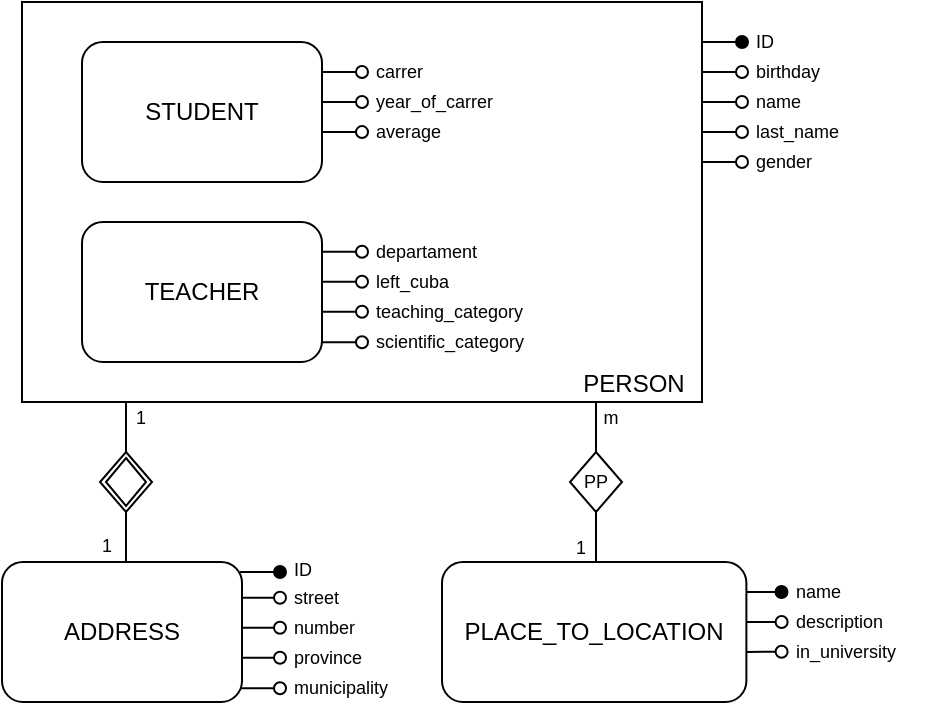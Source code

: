 <mxfile version="15.8.7" type="device" pages="3"><diagram id="uFXQQzfU8AIH6Ycmhag1" name="DER"><mxGraphModel dx="611" dy="637" grid="0" gridSize="1" guides="1" tooltips="1" connect="1" arrows="1" fold="1" page="1" pageScale="1" pageWidth="850" pageHeight="1100" math="0" shadow="0"><root><mxCell id="0"/><mxCell id="1" parent="0"/><mxCell id="n5v5q2490240LerTY95R-4" value="PERSON&amp;nbsp;&amp;nbsp;" style="rounded=0;whiteSpace=wrap;html=1;verticalAlign=bottom;align=right;" parent="1" vertex="1"><mxGeometry x="260" y="120" width="340" height="200" as="geometry"/></mxCell><mxCell id="n5v5q2490240LerTY95R-32" value="" style="group;" parent="1" vertex="1" connectable="0"><mxGeometry x="290" y="230" width="205" height="70" as="geometry"/></mxCell><mxCell id="n5v5q2490240LerTY95R-17" value="" style="group;" parent="n5v5q2490240LerTY95R-32" vertex="1" connectable="0"><mxGeometry width="140" height="70" as="geometry"/></mxCell><mxCell id="n5v5q2490240LerTY95R-3" value="TEACHER" style="rounded=1;whiteSpace=wrap;html=1;verticalAlign=middle;align=center;" parent="n5v5q2490240LerTY95R-17" vertex="1"><mxGeometry width="120" height="70" as="geometry"/></mxCell><mxCell id="n5v5q2490240LerTY95R-10" style="edgeStyle=orthogonalEdgeStyle;rounded=0;orthogonalLoop=1;jettySize=auto;html=1;exitX=1;exitY=0.25;exitDx=0;exitDy=0;endArrow=oval;endFill=0;" parent="n5v5q2490240LerTY95R-17" edge="1"><mxGeometry relative="1" as="geometry"><mxPoint x="140" y="14.891" as="targetPoint"/><mxPoint x="120" y="14.91" as="sourcePoint"/><Array as="points"><mxPoint x="120" y="15"/><mxPoint x="120" y="15"/></Array></mxGeometry></mxCell><mxCell id="n5v5q2490240LerTY95R-11" style="edgeStyle=orthogonalEdgeStyle;rounded=0;orthogonalLoop=1;jettySize=auto;html=1;exitX=1;exitY=0.5;exitDx=0;exitDy=0;endArrow=oval;endFill=0;" parent="n5v5q2490240LerTY95R-17" edge="1"><mxGeometry relative="1" as="geometry"><mxPoint x="140" y="29.842" as="targetPoint"/><mxPoint x="120" y="29.91" as="sourcePoint"/></mxGeometry></mxCell><mxCell id="n5v5q2490240LerTY95R-12" style="edgeStyle=orthogonalEdgeStyle;rounded=0;orthogonalLoop=1;jettySize=auto;html=1;exitX=1;exitY=0.75;exitDx=0;exitDy=0;endArrow=oval;endFill=0;" parent="n5v5q2490240LerTY95R-17" edge="1"><mxGeometry relative="1" as="geometry"><mxPoint x="140" y="44.988" as="targetPoint"/><mxPoint x="120" y="44.91" as="sourcePoint"/></mxGeometry></mxCell><mxCell id="n5v5q2490240LerTY95R-13" style="edgeStyle=orthogonalEdgeStyle;rounded=0;orthogonalLoop=1;jettySize=auto;html=1;exitX=1;exitY=0.5;exitDx=0;exitDy=0;endArrow=oval;endFill=0;" parent="n5v5q2490240LerTY95R-17" edge="1"><mxGeometry relative="1" as="geometry"><mxPoint x="140" y="60.002" as="targetPoint"/><mxPoint x="120" y="60.07" as="sourcePoint"/></mxGeometry></mxCell><mxCell id="n5v5q2490240LerTY95R-31" value="" style="group;" parent="n5v5q2490240LerTY95R-32" vertex="1" connectable="0"><mxGeometry x="145" y="10" width="60" height="60" as="geometry"/></mxCell><mxCell id="n5v5q2490240LerTY95R-23" value="departament" style="text;html=1;align=left;verticalAlign=middle;whiteSpace=wrap;rounded=0;fontSize=9;" parent="n5v5q2490240LerTY95R-31" vertex="1"><mxGeometry width="60" height="10" as="geometry"/></mxCell><mxCell id="n5v5q2490240LerTY95R-24" value="teaching_category" style="text;html=1;align=left;verticalAlign=middle;whiteSpace=wrap;rounded=0;fontSize=9;" parent="n5v5q2490240LerTY95R-31" vertex="1"><mxGeometry y="30" width="60" height="10" as="geometry"/></mxCell><mxCell id="n5v5q2490240LerTY95R-25" value="left_cuba" style="text;html=1;align=left;verticalAlign=middle;whiteSpace=wrap;rounded=0;fontSize=9;" parent="n5v5q2490240LerTY95R-31" vertex="1"><mxGeometry y="10" width="60" height="20" as="geometry"/></mxCell><mxCell id="n5v5q2490240LerTY95R-26" value="scientific_category" style="text;html=1;align=left;verticalAlign=middle;whiteSpace=wrap;rounded=0;fontSize=9;" parent="n5v5q2490240LerTY95R-31" vertex="1"><mxGeometry y="40" width="60" height="20" as="geometry"/></mxCell><mxCell id="n5v5q2490240LerTY95R-34" value="" style="group;" parent="1" vertex="1" connectable="0"><mxGeometry x="290" y="140" width="205" height="70" as="geometry"/></mxCell><mxCell id="n5v5q2490240LerTY95R-18" value="" style="group;" parent="n5v5q2490240LerTY95R-34" vertex="1" connectable="0"><mxGeometry width="140" height="70" as="geometry"/></mxCell><mxCell id="n5v5q2490240LerTY95R-2" value="STUDENT" style="rounded=1;whiteSpace=wrap;html=1;align=center;verticalAlign=middle;" parent="n5v5q2490240LerTY95R-18" vertex="1"><mxGeometry width="120" height="70" as="geometry"/></mxCell><mxCell id="n5v5q2490240LerTY95R-14" style="edgeStyle=orthogonalEdgeStyle;rounded=0;orthogonalLoop=1;jettySize=auto;html=1;exitX=1;exitY=0.25;exitDx=0;exitDy=0;endArrow=oval;endFill=0;" parent="n5v5q2490240LerTY95R-18" edge="1"><mxGeometry relative="1" as="geometry"><mxPoint x="140" y="14.941" as="targetPoint"/><mxPoint x="120" y="14.96" as="sourcePoint"/><Array as="points"><mxPoint x="140" y="14.96"/><mxPoint x="140" y="14.96"/></Array></mxGeometry></mxCell><mxCell id="n5v5q2490240LerTY95R-15" style="edgeStyle=orthogonalEdgeStyle;rounded=0;orthogonalLoop=1;jettySize=auto;html=1;exitX=1;exitY=0.5;exitDx=0;exitDy=0;endArrow=oval;endFill=0;" parent="n5v5q2490240LerTY95R-18" edge="1"><mxGeometry relative="1" as="geometry"><mxPoint x="140" y="29.892" as="targetPoint"/><mxPoint x="120" y="29.96" as="sourcePoint"/></mxGeometry></mxCell><mxCell id="n5v5q2490240LerTY95R-16" style="edgeStyle=orthogonalEdgeStyle;rounded=0;orthogonalLoop=1;jettySize=auto;html=1;exitX=1;exitY=0.75;exitDx=0;exitDy=0;endArrow=oval;endFill=0;" parent="n5v5q2490240LerTY95R-18" edge="1"><mxGeometry relative="1" as="geometry"><mxPoint x="140" y="45.038" as="targetPoint"/><mxPoint x="120" y="44.96" as="sourcePoint"/></mxGeometry></mxCell><mxCell id="n5v5q2490240LerTY95R-33" value="" style="group;" parent="n5v5q2490240LerTY95R-34" vertex="1" connectable="0"><mxGeometry x="145" y="10" width="60" height="40" as="geometry"/></mxCell><mxCell id="n5v5q2490240LerTY95R-20" value="carrer" style="text;html=1;align=left;verticalAlign=middle;whiteSpace=wrap;rounded=0;fontSize=9;" parent="n5v5q2490240LerTY95R-33" vertex="1"><mxGeometry width="60" height="10" as="geometry"/></mxCell><mxCell id="n5v5q2490240LerTY95R-27" value="average" style="text;html=1;align=left;verticalAlign=middle;whiteSpace=wrap;rounded=0;fontSize=9;" parent="n5v5q2490240LerTY95R-33" vertex="1"><mxGeometry y="30" width="60" height="10" as="geometry"/></mxCell><mxCell id="n5v5q2490240LerTY95R-28" value="year_of_carrer" style="text;html=1;align=left;verticalAlign=middle;whiteSpace=wrap;rounded=0;fontSize=9;" parent="n5v5q2490240LerTY95R-33" vertex="1"><mxGeometry y="10" width="60" height="20" as="geometry"/></mxCell><mxCell id="n5v5q2490240LerTY95R-53" style="edgeStyle=orthogonalEdgeStyle;rounded=0;orthogonalLoop=1;jettySize=auto;html=1;exitX=1;exitY=0.25;exitDx=0;exitDy=0;fontSize=9;endArrow=oval;endFill=0;" parent="1" edge="1"><mxGeometry relative="1" as="geometry"><mxPoint x="620" y="185" as="targetPoint"/><mxPoint x="600" y="185" as="sourcePoint"/></mxGeometry></mxCell><mxCell id="n5v5q2490240LerTY95R-54" style="edgeStyle=orthogonalEdgeStyle;rounded=0;orthogonalLoop=1;jettySize=auto;html=1;exitX=1;exitY=0.25;exitDx=0;exitDy=0;fontSize=9;endArrow=oval;endFill=0;" parent="1" edge="1"><mxGeometry relative="1" as="geometry"><mxPoint x="620" y="155" as="targetPoint"/><mxPoint x="600" y="155" as="sourcePoint"/></mxGeometry></mxCell><mxCell id="n5v5q2490240LerTY95R-55" style="edgeStyle=orthogonalEdgeStyle;rounded=0;orthogonalLoop=1;jettySize=auto;html=1;exitX=1;exitY=0.25;exitDx=0;exitDy=0;fontSize=9;endArrow=oval;endFill=0;" parent="1" edge="1"><mxGeometry relative="1" as="geometry"><mxPoint x="620" y="200" as="targetPoint"/><mxPoint x="600" y="200" as="sourcePoint"/></mxGeometry></mxCell><mxCell id="n5v5q2490240LerTY95R-56" style="edgeStyle=orthogonalEdgeStyle;rounded=0;orthogonalLoop=1;jettySize=auto;html=1;exitX=1;exitY=0.25;exitDx=0;exitDy=0;fontSize=9;endArrow=oval;endFill=0;" parent="1" edge="1"><mxGeometry relative="1" as="geometry"><mxPoint x="620" y="170" as="targetPoint"/><mxPoint x="600" y="170" as="sourcePoint"/></mxGeometry></mxCell><mxCell id="n5v5q2490240LerTY95R-57" style="edgeStyle=orthogonalEdgeStyle;rounded=0;orthogonalLoop=1;jettySize=auto;html=1;exitX=1;exitY=0.25;exitDx=0;exitDy=0;fontSize=9;endArrow=oval;endFill=1;" parent="1" edge="1"><mxGeometry relative="1" as="geometry"><mxPoint x="620" y="140" as="targetPoint"/><mxPoint x="600" y="140" as="sourcePoint"/></mxGeometry></mxCell><mxCell id="n5v5q2490240LerTY95R-58" value="name" style="text;html=1;align=left;verticalAlign=middle;whiteSpace=wrap;rounded=0;fontSize=9;" parent="1" vertex="1"><mxGeometry x="625" y="160" width="60" height="20" as="geometry"/></mxCell><mxCell id="n5v5q2490240LerTY95R-59" value="gender" style="text;html=1;align=left;verticalAlign=middle;whiteSpace=wrap;rounded=0;fontSize=9;" parent="1" vertex="1"><mxGeometry x="625" y="190" width="60" height="20" as="geometry"/></mxCell><mxCell id="n5v5q2490240LerTY95R-61" value="ID" style="text;html=1;align=left;verticalAlign=middle;whiteSpace=wrap;rounded=0;fontSize=9;" parent="1" vertex="1"><mxGeometry x="625" y="130" width="60" height="20" as="geometry"/></mxCell><mxCell id="n5v5q2490240LerTY95R-62" value="birthday" style="text;html=1;align=left;verticalAlign=middle;whiteSpace=wrap;rounded=0;fontSize=9;" parent="1" vertex="1"><mxGeometry x="625" y="150" width="60" height="10" as="geometry"/></mxCell><mxCell id="n5v5q2490240LerTY95R-63" value="last_name" style="text;html=1;align=left;verticalAlign=middle;whiteSpace=wrap;rounded=0;fontSize=9;" parent="1" vertex="1"><mxGeometry x="625" y="180" width="60" height="10" as="geometry"/></mxCell><mxCell id="n5v5q2490240LerTY95R-89" value="" style="group;" parent="1" vertex="1" connectable="0"><mxGeometry x="470" y="400" width="251.098" height="70" as="geometry"/></mxCell><mxCell id="n5v5q2490240LerTY95R-86" value="" style="group;" parent="n5v5q2490240LerTY95R-89" vertex="1" connectable="0"><mxGeometry x="175" y="10" width="76.098" height="40" as="geometry"/></mxCell><mxCell id="n5v5q2490240LerTY95R-83" value="name" style="text;html=1;align=left;verticalAlign=middle;whiteSpace=wrap;rounded=0;fontSize=9;" parent="n5v5q2490240LerTY95R-86" vertex="1"><mxGeometry width="76.098" height="10" as="geometry"/></mxCell><mxCell id="n5v5q2490240LerTY95R-84" value="in_university" style="text;html=1;align=left;verticalAlign=middle;whiteSpace=wrap;rounded=0;fontSize=9;" parent="n5v5q2490240LerTY95R-86" vertex="1"><mxGeometry y="30" width="76.098" height="10" as="geometry"/></mxCell><mxCell id="n5v5q2490240LerTY95R-85" value="description" style="text;html=1;align=left;verticalAlign=middle;whiteSpace=wrap;rounded=0;fontSize=9;" parent="n5v5q2490240LerTY95R-86" vertex="1"><mxGeometry y="10" width="76.098" height="20" as="geometry"/></mxCell><mxCell id="n5v5q2490240LerTY95R-88" value="" style="group;" parent="n5v5q2490240LerTY95R-89" vertex="1" connectable="0"><mxGeometry width="169.761" height="70" as="geometry"/></mxCell><mxCell id="n5v5q2490240LerTY95R-78" value="PLACE_TO_LOCATION" style="rounded=1;whiteSpace=wrap;html=1;align=center;verticalAlign=middle;" parent="n5v5q2490240LerTY95R-88" vertex="1"><mxGeometry width="152.195" height="70" as="geometry"/></mxCell><mxCell id="n5v5q2490240LerTY95R-87" value="" style="group;" parent="n5v5q2490240LerTY95R-88" vertex="1" connectable="0"><mxGeometry x="152.2" y="14.96" width="17.561" height="30.018" as="geometry"/></mxCell><mxCell id="n5v5q2490240LerTY95R-79" style="edgeStyle=orthogonalEdgeStyle;rounded=0;orthogonalLoop=1;jettySize=auto;html=1;endArrow=oval;endFill=1;" parent="n5v5q2490240LerTY95R-87" edge="1"><mxGeometry relative="1" as="geometry"><mxPoint x="17.561" y="-0.019" as="targetPoint"/><mxPoint y="0.04" as="sourcePoint"/><Array as="points"><mxPoint x="17.561"/><mxPoint x="17.561"/></Array></mxGeometry></mxCell><mxCell id="n5v5q2490240LerTY95R-80" style="edgeStyle=orthogonalEdgeStyle;rounded=0;orthogonalLoop=1;jettySize=auto;html=1;endArrow=oval;endFill=0;" parent="n5v5q2490240LerTY95R-87" edge="1"><mxGeometry relative="1" as="geometry"><mxPoint x="17.561" y="14.982" as="targetPoint"/><mxPoint y="15.09" as="sourcePoint"/></mxGeometry></mxCell><mxCell id="n5v5q2490240LerTY95R-81" style="edgeStyle=orthogonalEdgeStyle;rounded=0;orthogonalLoop=1;jettySize=auto;html=1;endArrow=oval;endFill=0;" parent="n5v5q2490240LerTY95R-87" edge="1"><mxGeometry relative="1" as="geometry"><mxPoint x="17.561" y="30.018" as="targetPoint"/><mxPoint y="29.98" as="sourcePoint"/></mxGeometry></mxCell><mxCell id="n5v5q2490240LerTY95R-124" value="" style="group;" parent="1" vertex="1" connectable="0"><mxGeometry x="532" y="320" width="30" height="80" as="geometry"/></mxCell><mxCell id="n5v5q2490240LerTY95R-125" value="m" style="text;html=1;align=center;verticalAlign=middle;whiteSpace=wrap;rounded=0;fontSize=9;" parent="n5v5q2490240LerTY95R-124" vertex="1"><mxGeometry x="15" width="15" height="15" as="geometry"/></mxCell><mxCell id="n5v5q2490240LerTY95R-126" value="" style="group;" parent="n5v5q2490240LerTY95R-124" vertex="1" connectable="0"><mxGeometry x="2" y="25" width="26" height="30" as="geometry"/></mxCell><mxCell id="n5v5q2490240LerTY95R-127" value="PP" style="rhombus;whiteSpace=wrap;html=1;fontSize=9;" parent="n5v5q2490240LerTY95R-126" vertex="1"><mxGeometry width="26" height="30" as="geometry"/></mxCell><mxCell id="n5v5q2490240LerTY95R-128" value="1" style="text;html=1;align=center;verticalAlign=middle;whiteSpace=wrap;rounded=0;fontSize=9;" parent="n5v5q2490240LerTY95R-124" vertex="1"><mxGeometry y="65" width="15" height="15" as="geometry"/></mxCell><mxCell id="n5v5q2490240LerTY95R-129" style="edgeStyle=orthogonalEdgeStyle;rounded=0;orthogonalLoop=1;jettySize=auto;html=1;exitX=0.5;exitY=1;exitDx=0;exitDy=0;fontSize=9;endArrow=none;endFill=0;startArrow=none;entryX=1;entryY=1;entryDx=0;entryDy=0;" parent="n5v5q2490240LerTY95R-124" source="n5v5q2490240LerTY95R-127" target="n5v5q2490240LerTY95R-128" edge="1"><mxGeometry relative="1" as="geometry"><mxPoint x="-15" y="70.0" as="targetPoint"/></mxGeometry></mxCell><mxCell id="n5v5q2490240LerTY95R-130" value="" style="edgeStyle=orthogonalEdgeStyle;rounded=0;orthogonalLoop=1;jettySize=auto;html=1;entryX=0.5;entryY=0;entryDx=0;entryDy=0;fontSize=9;endArrow=none;endFill=0;" parent="1" target="n5v5q2490240LerTY95R-127" edge="1"><mxGeometry relative="1" as="geometry"><mxPoint x="547" y="320" as="sourcePoint"/><mxPoint x="441.997" y="397" as="targetPoint"/><Array as="points"><mxPoint x="547" y="320"/></Array></mxGeometry></mxCell><mxCell id="n5v5q2490240LerTY95R-136" value="" style="group;" parent="1" vertex="1" connectable="0"><mxGeometry x="299" y="320" width="28" height="80" as="geometry"/></mxCell><mxCell id="n5v5q2490240LerTY95R-116" value="" style="edgeStyle=orthogonalEdgeStyle;rounded=0;orthogonalLoop=1;jettySize=auto;html=1;entryX=0.5;entryY=0;entryDx=0;entryDy=0;fontSize=9;endArrow=none;endFill=0;" parent="n5v5q2490240LerTY95R-136" target="n5v5q2490240LerTY95R-113" edge="1"><mxGeometry relative="1" as="geometry"><mxPoint x="13" as="sourcePoint"/><mxPoint x="-92.003" y="77" as="targetPoint"/><Array as="points"><mxPoint x="13"/></Array></mxGeometry></mxCell><mxCell id="n5v5q2490240LerTY95R-112" value="" style="group;shadow=0;rounded=0;sketch=0;" parent="n5v5q2490240LerTY95R-136" vertex="1" connectable="0"><mxGeometry y="25" width="26" height="30" as="geometry"/></mxCell><mxCell id="n5v5q2490240LerTY95R-113" value="" style="rhombus;whiteSpace=wrap;html=1;fontSize=9;" parent="n5v5q2490240LerTY95R-112" vertex="1"><mxGeometry width="26" height="30" as="geometry"/></mxCell><mxCell id="n5v5q2490240LerTY95R-134" value="" style="group;shadow=0;rounded=0;sketch=0;" parent="n5v5q2490240LerTY95R-112" vertex="1" connectable="0"><mxGeometry x="3" y="3" width="20" height="24" as="geometry"/></mxCell><mxCell id="n5v5q2490240LerTY95R-135" value="" style="rhombus;whiteSpace=wrap;html=1;fontSize=9;" parent="n5v5q2490240LerTY95R-134" vertex="1"><mxGeometry width="20" height="24" as="geometry"/></mxCell><mxCell id="nLhx5XwQkWYy_mrycCoC-2" value="1" style="text;html=1;align=center;verticalAlign=middle;whiteSpace=wrap;rounded=0;fontSize=9;" parent="n5v5q2490240LerTY95R-136" vertex="1"><mxGeometry x="13" width="15" height="15" as="geometry"/></mxCell><mxCell id="nLhx5XwQkWYy_mrycCoC-3" value="" style="group;" parent="n5v5q2490240LerTY95R-136" vertex="1" connectable="0"><mxGeometry x="-2" y="65" width="15" height="15" as="geometry"/></mxCell><mxCell id="n5v5q2490240LerTY95R-115" style="edgeStyle=orthogonalEdgeStyle;rounded=0;orthogonalLoop=1;jettySize=auto;html=1;exitX=0.5;exitY=1;exitDx=0;exitDy=0;fontSize=9;endArrow=none;endFill=0;startArrow=none;entryX=1;entryY=1;entryDx=0;entryDy=0;" parent="nLhx5XwQkWYy_mrycCoC-3" source="n5v5q2490240LerTY95R-113" edge="1"><mxGeometry relative="1" as="geometry"><mxPoint x="15" y="15" as="targetPoint"/></mxGeometry></mxCell><mxCell id="z9zVP72riOogjU9p1DcZ-1" value="1" style="text;html=1;align=center;verticalAlign=middle;whiteSpace=wrap;rounded=0;fontSize=9;" vertex="1" parent="nLhx5XwQkWYy_mrycCoC-3"><mxGeometry x="-2" y="-1" width="15" height="15" as="geometry"/></mxCell><mxCell id="r4EWbiGr2uifs1ktF_B7-10" value="" style="group" vertex="1" connectable="0" parent="1"><mxGeometry x="250" y="394" width="204" height="79" as="geometry"/></mxCell><mxCell id="r4EWbiGr2uifs1ktF_B7-7" value="" style="group" vertex="1" connectable="0" parent="r4EWbiGr2uifs1ktF_B7-10"><mxGeometry x="144" width="60" height="79" as="geometry"/></mxCell><mxCell id="n5v5q2490240LerTY95R-47" value="" style="group;" parent="r4EWbiGr2uifs1ktF_B7-7" vertex="1" connectable="0"><mxGeometry y="19" width="60" height="60" as="geometry"/></mxCell><mxCell id="n5v5q2490240LerTY95R-43" value="street" style="text;html=1;align=left;verticalAlign=middle;whiteSpace=wrap;rounded=0;fontSize=9;" parent="n5v5q2490240LerTY95R-47" vertex="1"><mxGeometry width="60" height="10" as="geometry"/></mxCell><mxCell id="n5v5q2490240LerTY95R-44" value="province" style="text;html=1;align=left;verticalAlign=middle;whiteSpace=wrap;rounded=0;fontSize=9;" parent="n5v5q2490240LerTY95R-47" vertex="1"><mxGeometry y="30" width="60" height="10" as="geometry"/></mxCell><mxCell id="n5v5q2490240LerTY95R-45" value="number" style="text;html=1;align=left;verticalAlign=middle;whiteSpace=wrap;rounded=0;fontSize=9;" parent="n5v5q2490240LerTY95R-47" vertex="1"><mxGeometry y="10" width="60" height="20" as="geometry"/></mxCell><mxCell id="n5v5q2490240LerTY95R-46" value="municipality" style="text;html=1;align=left;verticalAlign=middle;whiteSpace=wrap;rounded=0;fontSize=9;" parent="n5v5q2490240LerTY95R-47" vertex="1"><mxGeometry y="40" width="60" height="20" as="geometry"/></mxCell><mxCell id="r4EWbiGr2uifs1ktF_B7-2" value="ID" style="text;html=1;align=left;verticalAlign=middle;whiteSpace=wrap;rounded=0;fontSize=9;" vertex="1" parent="r4EWbiGr2uifs1ktF_B7-7"><mxGeometry width="60" height="20" as="geometry"/></mxCell><mxCell id="r4EWbiGr2uifs1ktF_B7-9" value="" style="group" vertex="1" connectable="0" parent="r4EWbiGr2uifs1ktF_B7-10"><mxGeometry y="6" width="139" height="70" as="geometry"/></mxCell><mxCell id="r4EWbiGr2uifs1ktF_B7-8" value="" style="group" vertex="1" connectable="0" parent="r4EWbiGr2uifs1ktF_B7-9"><mxGeometry x="119" y="5" width="20" height="58.07" as="geometry"/></mxCell><mxCell id="n5v5q2490240LerTY95R-38" style="edgeStyle=orthogonalEdgeStyle;rounded=0;orthogonalLoop=1;jettySize=auto;html=1;exitX=1;exitY=0.25;exitDx=0;exitDy=0;endArrow=oval;endFill=0;" parent="r4EWbiGr2uifs1ktF_B7-8" edge="1"><mxGeometry relative="1" as="geometry"><mxPoint x="20" y="12.891" as="targetPoint"/><mxPoint y="12.91" as="sourcePoint"/><Array as="points"><mxPoint y="13"/><mxPoint y="13"/></Array></mxGeometry></mxCell><mxCell id="n5v5q2490240LerTY95R-39" style="edgeStyle=orthogonalEdgeStyle;rounded=0;orthogonalLoop=1;jettySize=auto;html=1;exitX=1;exitY=0.5;exitDx=0;exitDy=0;endArrow=oval;endFill=0;" parent="r4EWbiGr2uifs1ktF_B7-8" edge="1"><mxGeometry relative="1" as="geometry"><mxPoint x="20" y="27.842" as="targetPoint"/><mxPoint y="27.91" as="sourcePoint"/></mxGeometry></mxCell><mxCell id="n5v5q2490240LerTY95R-40" style="edgeStyle=orthogonalEdgeStyle;rounded=0;orthogonalLoop=1;jettySize=auto;html=1;exitX=1;exitY=0.75;exitDx=0;exitDy=0;endArrow=oval;endFill=0;" parent="r4EWbiGr2uifs1ktF_B7-8" edge="1"><mxGeometry relative="1" as="geometry"><mxPoint x="20" y="42.988" as="targetPoint"/><mxPoint y="42.91" as="sourcePoint"/></mxGeometry></mxCell><mxCell id="n5v5q2490240LerTY95R-41" style="edgeStyle=orthogonalEdgeStyle;rounded=0;orthogonalLoop=1;jettySize=auto;html=1;exitX=1;exitY=0.5;exitDx=0;exitDy=0;endArrow=oval;endFill=0;" parent="r4EWbiGr2uifs1ktF_B7-8" edge="1"><mxGeometry relative="1" as="geometry"><mxPoint x="20" y="58.002" as="targetPoint"/><mxPoint y="58.07" as="sourcePoint"/></mxGeometry></mxCell><mxCell id="r4EWbiGr2uifs1ktF_B7-1" style="edgeStyle=orthogonalEdgeStyle;rounded=0;orthogonalLoop=1;jettySize=auto;html=1;exitX=1;exitY=0.25;exitDx=0;exitDy=0;fontSize=9;endArrow=oval;endFill=1;" edge="1" parent="r4EWbiGr2uifs1ktF_B7-8"><mxGeometry relative="1" as="geometry"><mxPoint x="20" as="targetPoint"/><mxPoint as="sourcePoint"/></mxGeometry></mxCell><mxCell id="n5v5q2490240LerTY95R-37" value="ADDRESS" style="rounded=1;whiteSpace=wrap;html=1;verticalAlign=middle;align=center;" parent="r4EWbiGr2uifs1ktF_B7-9" vertex="1"><mxGeometry width="120" height="70" as="geometry"/></mxCell></root></mxGraphModel></diagram><diagram id="Ze7V-RysqBH1h-ii8Ryd" name="MER"><mxGraphModel dx="349" dy="364" grid="1" gridSize="5" guides="1" tooltips="1" connect="1" arrows="1" fold="1" page="1" pageScale="1" pageWidth="850" pageHeight="1100" math="0" shadow="0"><root><mxCell id="0hAUVrPzK2cMa3V9azl_-0"/><mxCell id="0hAUVrPzK2cMa3V9azl_-1" parent="0hAUVrPzK2cMa3V9azl_-0"/><mxCell id="GYb40vhu_IEEelCMx0gu-53" value="&lt;span style=&quot;font-size: 9px&quot;&gt;PERSON&amp;nbsp;&amp;nbsp;&lt;/span&gt;" style="rounded=1;whiteSpace=wrap;html=1;shadow=0;sketch=0;fontSize=5;align=right;" parent="0hAUVrPzK2cMa3V9azl_-1" vertex="1"><mxGeometry x="75" y="25" width="65" height="20" as="geometry"/></mxCell><mxCell id="GYb40vhu_IEEelCMx0gu-55" value="&lt;span style=&quot;font-size: 9px&quot;&gt;&amp;nbsp; &lt;u style=&quot;font-weight: bold&quot;&gt;ID&lt;/u&gt;&lt;/span&gt;&lt;span style=&quot;font-size: 9px&quot;&gt;, birthday, name, last_name, gender&lt;/span&gt;" style="rounded=1;whiteSpace=wrap;html=1;shadow=0;sketch=0;fontSize=5;align=left;" parent="0hAUVrPzK2cMa3V9azl_-1" vertex="1"><mxGeometry x="140" y="25" width="275" height="20" as="geometry"/></mxCell><mxCell id="GYb40vhu_IEEelCMx0gu-56" value="&lt;span style=&quot;font-size: 9px&quot;&gt;TEACHER&lt;/span&gt;&lt;span style=&quot;font-size: 9px ; text-align: left&quot;&gt;&amp;nbsp;&amp;nbsp;&lt;/span&gt;" style="rounded=1;whiteSpace=wrap;html=1;shadow=0;sketch=0;fontSize=5;align=right;" parent="0hAUVrPzK2cMa3V9azl_-1" vertex="1"><mxGeometry x="75" y="55" width="65" height="20" as="geometry"/></mxCell><mxCell id="GYb40vhu_IEEelCMx0gu-57" value="&lt;span style=&quot;font-size: 9px&quot;&gt;&amp;nbsp;&amp;nbsp;&lt;/span&gt;&lt;b style=&quot;font-size: 9px&quot;&gt;&lt;u&gt;ID&lt;/u&gt;&lt;/b&gt;&lt;span style=&quot;font-size: 9px&quot;&gt;, departament, left_cuba, teaching_category, scientific_category&lt;/span&gt;" style="rounded=1;whiteSpace=wrap;html=1;shadow=0;sketch=0;fontSize=5;align=left;" parent="0hAUVrPzK2cMa3V9azl_-1" vertex="1"><mxGeometry x="140" y="55" width="275" height="20" as="geometry"/></mxCell><mxCell id="GYb40vhu_IEEelCMx0gu-58" value="&lt;span style=&quot;font-size: 9px&quot;&gt;STUDENT&amp;nbsp;&amp;nbsp;&lt;/span&gt;" style="rounded=1;whiteSpace=wrap;html=1;shadow=0;sketch=0;fontSize=5;align=right;" parent="0hAUVrPzK2cMa3V9azl_-1" vertex="1"><mxGeometry x="75" y="85" width="65" height="20" as="geometry"/></mxCell><mxCell id="GYb40vhu_IEEelCMx0gu-59" value="&lt;span style=&quot;font-size: 9px&quot;&gt;&amp;nbsp;&amp;nbsp;&lt;/span&gt;&lt;b style=&quot;font-size: 9px&quot;&gt;&lt;u&gt;ID&lt;/u&gt;&lt;/b&gt;&lt;span style=&quot;font-size: 9px&quot;&gt;, carrer, year_of_carrer, average&lt;/span&gt;" style="rounded=1;whiteSpace=wrap;html=1;shadow=0;sketch=0;fontSize=5;align=left;" parent="0hAUVrPzK2cMa3V9azl_-1" vertex="1"><mxGeometry x="140" y="85" width="275" height="20" as="geometry"/></mxCell><mxCell id="GYb40vhu_IEEelCMx0gu-60" value="&lt;span style=&quot;font-size: 9px&quot;&gt;ADDRESS&amp;nbsp;&amp;nbsp;&lt;/span&gt;" style="rounded=1;whiteSpace=wrap;html=1;shadow=0;sketch=0;fontSize=5;align=right;" parent="0hAUVrPzK2cMa3V9azl_-1" vertex="1"><mxGeometry x="75" y="115" width="65" height="20" as="geometry"/></mxCell><mxCell id="GYb40vhu_IEEelCMx0gu-61" value="&lt;span style=&quot;font-size: 9px&quot;&gt;&amp;nbsp;&amp;nbsp;&lt;/span&gt;&lt;b style=&quot;font-size: 9px&quot;&gt;&lt;u&gt;ID&lt;/u&gt;&lt;/b&gt;&lt;span style=&quot;font-size: 9px&quot;&gt;, street, number, province, municipality&lt;/span&gt;" style="rounded=1;whiteSpace=wrap;html=1;shadow=0;sketch=0;fontSize=5;align=left;" parent="0hAUVrPzK2cMa3V9azl_-1" vertex="1"><mxGeometry x="140" y="115" width="275" height="20" as="geometry"/></mxCell><mxCell id="GYb40vhu_IEEelCMx0gu-62" value="&lt;span style=&quot;font-size: 9px&quot;&gt;P. LOCATION&amp;nbsp;&lt;/span&gt;" style="rounded=1;whiteSpace=wrap;html=1;shadow=0;sketch=0;fontSize=5;align=right;" parent="0hAUVrPzK2cMa3V9azl_-1" vertex="1"><mxGeometry x="75" y="145" width="65" height="20" as="geometry"/></mxCell><mxCell id="GYb40vhu_IEEelCMx0gu-63" value="&lt;span style=&quot;font-size: 9px&quot;&gt;&amp;nbsp; &lt;b&gt;&lt;u&gt;name&lt;/u&gt;&lt;/b&gt;&lt;/span&gt;&lt;span style=&quot;font-size: 9px&quot;&gt;, description, in_university&lt;/span&gt;" style="rounded=1;whiteSpace=wrap;html=1;shadow=0;sketch=0;fontSize=5;align=left;" parent="0hAUVrPzK2cMa3V9azl_-1" vertex="1"><mxGeometry x="140" y="145" width="275" height="20" as="geometry"/></mxCell></root></mxGraphModel></diagram><diagram id="4gVhALk8fEz2hFTdKXdc" name="Normalizacion"><mxGraphModel dx="733" dy="764" grid="1" gridSize="10" guides="1" tooltips="1" connect="1" arrows="1" fold="1" page="1" pageScale="1" pageWidth="850" pageHeight="1100" math="0" shadow="0"><root><mxCell id="qYyWZIkSGRt___qE_sfH-0"/><mxCell id="qYyWZIkSGRt___qE_sfH-1" parent="qYyWZIkSGRt___qE_sfH-0"/><mxCell id="zb5HMdm3tM80TD5JJOXM-2" value="" style="group" vertex="1" connectable="0" parent="qYyWZIkSGRt___qE_sfH-1"><mxGeometry x="30" y="270" width="370" height="60" as="geometry"/></mxCell><mxCell id="zb5HMdm3tM80TD5JJOXM-1" value="" style="rounded=1;whiteSpace=wrap;html=1;fontSize=9;" vertex="1" parent="zb5HMdm3tM80TD5JJOXM-2"><mxGeometry width="370" height="60" as="geometry"/></mxCell><mxCell id="zb5HMdm3tM80TD5JJOXM-0" value="" style="group" vertex="1" connectable="0" parent="zb5HMdm3tM80TD5JJOXM-2"><mxGeometry x="10" width="360" height="55" as="geometry"/></mxCell><mxCell id="OL50Sbhjo8bYYzMg4yUA-10" value="&lt;p class=&quot;MsoNormal&quot;&gt;&lt;span style=&quot;font-family: &amp;#34;arial&amp;#34; ; font-size: 9px&quot;&gt;( birthday, name, last_name, gender, departament, left_cuba,&lt;/span&gt;&lt;br&gt;&lt;/p&gt;" style="text;html=1;strokeColor=none;fillColor=none;align=left;verticalAlign=middle;whiteSpace=wrap;rounded=0;fontSize=12;" vertex="1" parent="zb5HMdm3tM80TD5JJOXM-0"><mxGeometry x="20.83" width="287.78" height="30" as="geometry"/></mxCell><mxCell id="OL50Sbhjo8bYYzMg4yUA-11" value="&lt;p class=&quot;MsoNormal&quot;&gt;&lt;span style=&quot;font-family: &amp;#34;arial&amp;#34; ; font-size: 9px&quot;&gt;teaching_category, scientific_category, carrer, year_of_carrer, average,&lt;/span&gt;&lt;br&gt;&lt;/p&gt;" style="text;html=1;strokeColor=none;fillColor=none;align=left;verticalAlign=middle;whiteSpace=wrap;rounded=0;fontSize=12;" vertex="1" parent="zb5HMdm3tM80TD5JJOXM-0"><mxGeometry x="10" y="20" width="339.17" height="20" as="geometry"/></mxCell><mxCell id="OL50Sbhjo8bYYzMg4yUA-12" value="&lt;p class=&quot;MsoNormal&quot;&gt;&lt;span style=&quot;font-family: &amp;#34;arial&amp;#34; ; font-size: 9px&quot;&gt;idA, street, number, province, municipality, nameP, description, in_university )&lt;/span&gt;&lt;br&gt;&lt;/p&gt;" style="text;html=1;strokeColor=none;fillColor=none;align=left;verticalAlign=middle;whiteSpace=wrap;rounded=0;fontSize=12;" vertex="1" parent="zb5HMdm3tM80TD5JJOXM-0"><mxGeometry x="10" y="40" width="339.17" height="10" as="geometry"/></mxCell><mxCell id="OL50Sbhjo8bYYzMg4yUA-13" value="" style="group" vertex="1" connectable="0" parent="zb5HMdm3tM80TD5JJOXM-0"><mxGeometry width="29.17" height="30" as="geometry"/></mxCell><mxCell id="OL50Sbhjo8bYYzMg4yUA-14" value="R" style="text;html=1;strokeColor=none;fillColor=none;align=center;verticalAlign=middle;whiteSpace=wrap;rounded=0;fontSize=12;" vertex="1" parent="OL50Sbhjo8bYYzMg4yUA-13"><mxGeometry width="29.17" height="30" as="geometry"/></mxCell><mxCell id="mFVXM3Q2cm8MKcDFJ32e-1" value="&lt;p class=&quot;MsoNormal&quot; align=&quot;justify&quot; style=&quot;text-align: justify ; line-height: 150%&quot;&gt;&lt;b&gt;&lt;span style=&quot;font-family: &amp;quot;arial&amp;quot; ; line-height: 150% ; font-weight: bold ; font-size: 12.0pt&quot;&gt;Dependencias Funcionales:&lt;/span&gt;&lt;/b&gt;&lt;b&gt;&lt;span style=&quot;font-family: &amp;quot;arial&amp;quot; ; line-height: 150% ; font-weight: bold ; font-size: 12.0pt&quot;&gt;&lt;/span&gt;&lt;/b&gt;&lt;/p&gt;" style="text;html=1;strokeColor=none;fillColor=none;align=center;verticalAlign=middle;whiteSpace=wrap;rounded=0;fontSize=9;" vertex="1" parent="qYyWZIkSGRt___qE_sfH-1"><mxGeometry y="20" width="239.44" height="30" as="geometry"/></mxCell><mxCell id="mFVXM3Q2cm8MKcDFJ32e-2" value="&lt;p class=&quot;MsoNormal&quot; style=&quot;text-align: left ; line-height: 150%&quot;&gt;&lt;b&gt;&lt;span style=&quot;font-family: &amp;#34;arial&amp;#34; ; line-height: 150% ; font-weight: bold ; font-size: 12.0pt&quot;&gt;1FN&lt;/span&gt;&lt;/b&gt;&lt;b&gt;&lt;span style=&quot;font-family: &amp;#34;arial&amp;#34; ; line-height: 150% ; font-weight: bold ; font-size: 12.0pt&quot;&gt;&lt;/span&gt;&lt;/b&gt;&lt;/p&gt;" style="text;html=1;strokeColor=none;fillColor=none;align=center;verticalAlign=middle;whiteSpace=wrap;rounded=0;fontSize=9;" vertex="1" parent="qYyWZIkSGRt___qE_sfH-1"><mxGeometry y="240" width="60" height="30" as="geometry"/></mxCell><mxCell id="mFVXM3Q2cm8MKcDFJ32e-3" value="&lt;p class=&quot;MsoNormal&quot; style=&quot;text-align: left ; line-height: 150%&quot;&gt;&lt;b&gt;&lt;span style=&quot;font-family: &amp;#34;arial&amp;#34; ; line-height: 150% ; font-weight: bold ; font-size: 12.0pt&quot;&gt;2FN&lt;/span&gt;&lt;/b&gt;&lt;b&gt;&lt;span style=&quot;font-family: &amp;#34;arial&amp;#34; ; line-height: 150% ; font-weight: bold ; font-size: 12.0pt&quot;&gt;&lt;/span&gt;&lt;/b&gt;&lt;/p&gt;" style="text;html=1;strokeColor=none;fillColor=none;align=center;verticalAlign=middle;whiteSpace=wrap;rounded=0;fontSize=9;" vertex="1" parent="qYyWZIkSGRt___qE_sfH-1"><mxGeometry y="370" width="60" height="30" as="geometry"/></mxCell><mxCell id="mFVXM3Q2cm8MKcDFJ32e-4" value="" style="group" vertex="1" connectable="0" parent="qYyWZIkSGRt___qE_sfH-1"><mxGeometry x="30" y="60" width="370" height="140" as="geometry"/></mxCell><mxCell id="s9HpYDcSoXUiI__MxOEp-1" value="" style="rounded=1;whiteSpace=wrap;html=1;fontSize=9;arcSize=6;" vertex="1" parent="mFVXM3Q2cm8MKcDFJ32e-4"><mxGeometry width="370" height="140" as="geometry"/></mxCell><mxCell id="LsFr9AGXzYtAKInUWCpH-37" value="" style="group" vertex="1" connectable="0" parent="mFVXM3Q2cm8MKcDFJ32e-4"><mxGeometry x="10" y="80" width="350" height="20" as="geometry"/></mxCell><mxCell id="LsFr9AGXzYtAKInUWCpH-26" value="" style="group" vertex="1" connectable="0" parent="LsFr9AGXzYtAKInUWCpH-37"><mxGeometry width="40" height="20" as="geometry"/></mxCell><mxCell id="LsFr9AGXzYtAKInUWCpH-27" value="name" style="text;html=1;strokeColor=none;fillColor=none;align=center;verticalAlign=middle;whiteSpace=wrap;rounded=0;fontSize=12;" vertex="1" parent="LsFr9AGXzYtAKInUWCpH-26"><mxGeometry width="40" height="20" as="geometry"/></mxCell><mxCell id="LsFr9AGXzYtAKInUWCpH-28" value="" style="endArrow=block;html=1;rounded=0;fontSize=12;exitX=1;exitY=0.5;exitDx=0;exitDy=0;entryX=-0.006;entryY=0.486;entryDx=0;entryDy=0;entryPerimeter=0;endSize=6;startSize=6;endFill=1;" edge="1" parent="LsFr9AGXzYtAKInUWCpH-37" source="LsFr9AGXzYtAKInUWCpH-27" target="LsFr9AGXzYtAKInUWCpH-23"><mxGeometry width="50" height="50" relative="1" as="geometry"><mxPoint x="150" y="35" as="sourcePoint"/><mxPoint x="90" y="25" as="targetPoint"/></mxGeometry></mxCell><mxCell id="LsFr9AGXzYtAKInUWCpH-23" value="&lt;p class=&quot;MsoNormal&quot;&gt;&lt;span style=&quot;font-family: &amp;#34;arial&amp;#34;&quot;&gt;&lt;font style=&quot;font-size: 9px&quot;&gt;description, in_university.&lt;/font&gt;&lt;/span&gt;&lt;/p&gt;" style="text;html=1;strokeColor=none;fillColor=none;align=left;verticalAlign=middle;whiteSpace=wrap;rounded=0;fontSize=12;" vertex="1" parent="LsFr9AGXzYtAKInUWCpH-37"><mxGeometry x="80" y="5" width="280" height="10" as="geometry"/></mxCell><mxCell id="LsFr9AGXzYtAKInUWCpH-12" value="&lt;p class=&quot;MsoNormal&quot;&gt;&lt;span style=&quot;font-family: &amp;#34;arial&amp;#34; ; font-size: 9px&quot;&gt;&amp;nbsp;birthday, name, last_name, gender, departament, left_cuba,&lt;/span&gt;&lt;br&gt;&lt;/p&gt;" style="text;html=1;strokeColor=none;fillColor=none;align=left;verticalAlign=middle;whiteSpace=wrap;rounded=0;fontSize=12;" vertex="1" parent="mFVXM3Q2cm8MKcDFJ32e-4"><mxGeometry x="82.222" y="10" width="287.778" height="20" as="geometry"/></mxCell><mxCell id="LsFr9AGXzYtAKInUWCpH-13" value="&lt;p class=&quot;MsoNormal&quot;&gt;&lt;span style=&quot;font-family: &amp;#34;arial&amp;#34; ; font-size: 9px&quot;&gt;teaching_category, scientific_category, carrer, year_of_carrer, average,&lt;/span&gt;&lt;br&gt;&lt;/p&gt;" style="text;html=1;strokeColor=none;fillColor=none;align=left;verticalAlign=middle;whiteSpace=wrap;rounded=0;fontSize=12;" vertex="1" parent="mFVXM3Q2cm8MKcDFJ32e-4"><mxGeometry x="30.833" y="30" width="339.167" height="20" as="geometry"/></mxCell><mxCell id="LsFr9AGXzYtAKInUWCpH-15" value="&lt;p class=&quot;MsoNormal&quot;&gt;&lt;span style=&quot;font-family: &amp;#34;arial&amp;#34; ; font-size: 9px&quot;&gt;idA, street, number, province, municipality, nameP, description, in_university.&lt;/span&gt;&lt;br&gt;&lt;/p&gt;" style="text;html=1;strokeColor=none;fillColor=none;align=left;verticalAlign=middle;whiteSpace=wrap;rounded=0;fontSize=12;" vertex="1" parent="mFVXM3Q2cm8MKcDFJ32e-4"><mxGeometry x="30.833" y="50" width="339.167" height="20" as="geometry"/></mxCell><mxCell id="LsFr9AGXzYtAKInUWCpH-19" value="" style="group" vertex="1" connectable="0" parent="mFVXM3Q2cm8MKcDFJ32e-4"><mxGeometry x="9.44" width="250" height="40" as="geometry"/></mxCell><mxCell id="LsFr9AGXzYtAKInUWCpH-10" value="ID" style="text;html=1;strokeColor=none;fillColor=none;align=center;verticalAlign=middle;whiteSpace=wrap;rounded=0;fontSize=12;" vertex="1" parent="LsFr9AGXzYtAKInUWCpH-19"><mxGeometry width="41.111" height="40" as="geometry"/></mxCell><mxCell id="LsFr9AGXzYtAKInUWCpH-11" value="" style="endArrow=block;html=1;rounded=0;fontSize=12;exitX=1;exitY=0.5;exitDx=0;exitDy=0;entryX=-0.006;entryY=0.486;entryDx=0;entryDy=0;entryPerimeter=0;endFill=1;" edge="1" parent="mFVXM3Q2cm8MKcDFJ32e-4" source="LsFr9AGXzYtAKInUWCpH-10" target="LsFr9AGXzYtAKInUWCpH-12"><mxGeometry width="50" height="50" relative="1" as="geometry"><mxPoint x="164.444" y="70" as="sourcePoint"/><mxPoint x="102.778" y="50" as="targetPoint"/></mxGeometry></mxCell><mxCell id="LsFr9AGXzYtAKInUWCpH-38" value="" style="group" vertex="1" connectable="0" parent="mFVXM3Q2cm8MKcDFJ32e-4"><mxGeometry x="20" y="100" width="350" height="40" as="geometry"/></mxCell><mxCell id="LsFr9AGXzYtAKInUWCpH-39" value="" style="group" vertex="1" connectable="0" parent="LsFr9AGXzYtAKInUWCpH-38"><mxGeometry x="-10" width="40" height="40" as="geometry"/></mxCell><mxCell id="LsFr9AGXzYtAKInUWCpH-40" value="idA" style="text;html=1;strokeColor=none;fillColor=none;align=center;verticalAlign=middle;whiteSpace=wrap;rounded=0;fontSize=12;" vertex="1" parent="LsFr9AGXzYtAKInUWCpH-39"><mxGeometry width="40" height="40" as="geometry"/></mxCell><mxCell id="LsFr9AGXzYtAKInUWCpH-41" value="" style="endArrow=block;html=1;rounded=0;fontSize=12;exitX=1;exitY=0.5;exitDx=0;exitDy=0;entryX=-0.006;entryY=0.486;entryDx=0;entryDy=0;entryPerimeter=0;endSize=6;startSize=6;endFill=1;" edge="1" parent="LsFr9AGXzYtAKInUWCpH-38" source="LsFr9AGXzYtAKInUWCpH-40" target="LsFr9AGXzYtAKInUWCpH-42"><mxGeometry width="50" height="50" relative="1" as="geometry"><mxPoint x="150" y="70" as="sourcePoint"/><mxPoint x="90" y="50" as="targetPoint"/></mxGeometry></mxCell><mxCell id="LsFr9AGXzYtAKInUWCpH-42" value="&lt;p class=&quot;MsoNormal&quot;&gt;&lt;span style=&quot;font-family: &amp;#34;arial&amp;#34;&quot;&gt;&lt;font style=&quot;font-size: 9px&quot;&gt;street, number, province, municipality&lt;/font&gt;&lt;/span&gt;&lt;/p&gt;" style="text;html=1;strokeColor=none;fillColor=none;align=left;verticalAlign=middle;whiteSpace=wrap;rounded=0;fontSize=12;" vertex="1" parent="LsFr9AGXzYtAKInUWCpH-38"><mxGeometry x="70" y="10" width="280" height="20" as="geometry"/></mxCell><mxCell id="mFVXM3Q2cm8MKcDFJ32e-31" value="" style="group" vertex="1" connectable="0" parent="qYyWZIkSGRt___qE_sfH-1"><mxGeometry x="30" y="410" width="380" height="90" as="geometry"/></mxCell><mxCell id="-h7S1wH9YS72yKOjU-be-1" value="" style="rounded=1;whiteSpace=wrap;html=1;fontSize=9;arcSize=11;" vertex="1" parent="mFVXM3Q2cm8MKcDFJ32e-31"><mxGeometry width="370" height="90" as="geometry"/></mxCell><mxCell id="mFVXM3Q2cm8MKcDFJ32e-14" value="" style="group" vertex="1" connectable="0" parent="mFVXM3Q2cm8MKcDFJ32e-31"><mxGeometry x="20" width="347.78" height="30" as="geometry"/></mxCell><mxCell id="mFVXM3Q2cm8MKcDFJ32e-8" value="&lt;p class=&quot;MsoNormal&quot; style=&quot;font-size: 9px&quot;&gt;&lt;span style=&quot;font-family: &amp;#34;arial&amp;#34; ; font-size: 9px&quot;&gt;(&amp;nbsp;&lt;/span&gt;&lt;u&gt;&lt;span style=&quot;font-family: &amp;#34;arial&amp;#34;&quot;&gt;ID&lt;/span&gt;&lt;/u&gt;&lt;span style=&quot;font-family: &amp;#34;arial&amp;#34;&quot;&gt;, birthday, name, last_name, gender, idD, nameP&lt;/span&gt;&lt;span style=&quot;font-family: &amp;#34;arial&amp;#34; ; font-size: 9px&quot;&gt;)&lt;/span&gt;&lt;/p&gt;" style="text;html=1;strokeColor=none;fillColor=none;align=left;verticalAlign=middle;whiteSpace=wrap;rounded=0;fontSize=12;" vertex="1" parent="mFVXM3Q2cm8MKcDFJ32e-14"><mxGeometry x="60" width="287.78" height="30" as="geometry"/></mxCell><mxCell id="mFVXM3Q2cm8MKcDFJ32e-11" value="" style="group" vertex="1" connectable="0" parent="mFVXM3Q2cm8MKcDFJ32e-14"><mxGeometry width="60" height="30" as="geometry"/></mxCell><mxCell id="mFVXM3Q2cm8MKcDFJ32e-12" value="PERSON" style="text;html=1;strokeColor=none;fillColor=none;align=center;verticalAlign=middle;whiteSpace=wrap;rounded=0;fontSize=12;" vertex="1" parent="mFVXM3Q2cm8MKcDFJ32e-11"><mxGeometry width="60.0" height="30" as="geometry"/></mxCell><mxCell id="mFVXM3Q2cm8MKcDFJ32e-15" value="" style="group" vertex="1" connectable="0" parent="mFVXM3Q2cm8MKcDFJ32e-31"><mxGeometry x="20" y="20" width="347.78" height="30" as="geometry"/></mxCell><mxCell id="mFVXM3Q2cm8MKcDFJ32e-16" value="&lt;p class=&quot;MsoNormal&quot; style=&quot;font-size: 9px&quot;&gt;&lt;span style=&quot;font-family: &amp;#34;arial&amp;#34; ; font-size: 9px&quot;&gt;(&amp;nbsp;&lt;/span&gt;&lt;u&gt;&lt;span style=&quot;font-family: &amp;#34;arial&amp;#34;&quot;&gt;ID&lt;/span&gt;&lt;/u&gt;&lt;span style=&quot;font-family: &amp;#34;arial&amp;#34;&quot;&gt;, departament, left_cuba, teaching_category, scientific_category&lt;/span&gt;&lt;span style=&quot;font-family: &amp;#34;arial&amp;#34;&quot;&gt;)&lt;/span&gt;&lt;/p&gt;" style="text;html=1;strokeColor=none;fillColor=none;align=left;verticalAlign=middle;whiteSpace=wrap;rounded=0;fontSize=12;" vertex="1" parent="mFVXM3Q2cm8MKcDFJ32e-15"><mxGeometry x="60" width="287.78" height="30" as="geometry"/></mxCell><mxCell id="mFVXM3Q2cm8MKcDFJ32e-17" value="" style="group" vertex="1" connectable="0" parent="mFVXM3Q2cm8MKcDFJ32e-15"><mxGeometry width="60" height="30" as="geometry"/></mxCell><mxCell id="mFVXM3Q2cm8MKcDFJ32e-18" value="TEACHER" style="text;html=1;strokeColor=none;fillColor=none;align=center;verticalAlign=middle;whiteSpace=wrap;rounded=0;fontSize=12;" vertex="1" parent="mFVXM3Q2cm8MKcDFJ32e-17"><mxGeometry width="60.0" height="30" as="geometry"/></mxCell><mxCell id="mFVXM3Q2cm8MKcDFJ32e-19" value="" style="group" vertex="1" connectable="0" parent="mFVXM3Q2cm8MKcDFJ32e-31"><mxGeometry x="20" y="40" width="347.78" height="30" as="geometry"/></mxCell><mxCell id="mFVXM3Q2cm8MKcDFJ32e-20" value="&lt;p class=&quot;MsoNormal&quot; style=&quot;font-size: 9px&quot;&gt;&lt;span style=&quot;font-family: &amp;#34;arial&amp;#34; ; font-size: 9px&quot;&gt;(&amp;nbsp;&lt;/span&gt;&lt;u&gt;&lt;span style=&quot;font-family: &amp;#34;arial&amp;#34;&quot;&gt;ID&lt;/span&gt;&lt;/u&gt;&lt;span style=&quot;font-family: &amp;#34;arial&amp;#34;&quot;&gt;, carrer, year_of_carrer, average&lt;/span&gt;&lt;span style=&quot;font-family: &amp;#34;arial&amp;#34;&quot;&gt;)&lt;/span&gt;&lt;/p&gt;" style="text;html=1;strokeColor=none;fillColor=none;align=left;verticalAlign=middle;whiteSpace=wrap;rounded=0;fontSize=12;" vertex="1" parent="mFVXM3Q2cm8MKcDFJ32e-19"><mxGeometry x="60" width="287.78" height="30" as="geometry"/></mxCell><mxCell id="mFVXM3Q2cm8MKcDFJ32e-21" value="" style="group" vertex="1" connectable="0" parent="mFVXM3Q2cm8MKcDFJ32e-19"><mxGeometry width="60" height="30" as="geometry"/></mxCell><mxCell id="mFVXM3Q2cm8MKcDFJ32e-22" value="STUDENT" style="text;html=1;strokeColor=none;fillColor=none;align=center;verticalAlign=middle;whiteSpace=wrap;rounded=0;fontSize=12;" vertex="1" parent="mFVXM3Q2cm8MKcDFJ32e-21"><mxGeometry width="60.0" height="30" as="geometry"/></mxCell><mxCell id="mFVXM3Q2cm8MKcDFJ32e-29" value="" style="group" vertex="1" connectable="0" parent="mFVXM3Q2cm8MKcDFJ32e-31"><mxGeometry x="20" y="60" width="360" height="30" as="geometry"/></mxCell><mxCell id="mFVXM3Q2cm8MKcDFJ32e-26" value="&lt;p class=&quot;MsoNormal&quot; style=&quot;font-size: 9px&quot;&gt;&lt;span style=&quot;font-family: &amp;#34;arial&amp;#34; ; font-size: 9px&quot;&gt;(&amp;nbsp;&lt;/span&gt;&lt;u&gt;&lt;span style=&quot;font-family: &amp;#34;arial&amp;#34;&quot;&gt;ID&lt;/span&gt;&lt;/u&gt;&lt;span style=&quot;font-family: &amp;#34;arial&amp;#34;&quot;&gt;, idD, street, number, province, municipaly, nameP, description, in_university&lt;/span&gt;&lt;span style=&quot;font-family: &amp;#34;arial&amp;#34;&quot;&gt;)&lt;/span&gt;&lt;/p&gt;" style="text;html=1;strokeColor=none;fillColor=none;align=left;verticalAlign=middle;whiteSpace=wrap;rounded=0;fontSize=12;" vertex="1" parent="mFVXM3Q2cm8MKcDFJ32e-29"><mxGeometry x="20" width="340" height="30" as="geometry"/></mxCell><mxCell id="mFVXM3Q2cm8MKcDFJ32e-28" value="R" style="text;html=1;strokeColor=none;fillColor=none;align=center;verticalAlign=middle;whiteSpace=wrap;rounded=0;fontSize=12;" vertex="1" parent="mFVXM3Q2cm8MKcDFJ32e-29"><mxGeometry width="20" height="30" as="geometry"/></mxCell><mxCell id="mFVXM3Q2cm8MKcDFJ32e-32" value="&lt;p class=&quot;MsoNormal&quot; style=&quot;text-align: left ; line-height: 150%&quot;&gt;&lt;b&gt;&lt;span style=&quot;font-family: &amp;#34;arial&amp;#34; ; line-height: 150% ; font-weight: bold ; font-size: 12.0pt&quot;&gt;3FN&lt;/span&gt;&lt;/b&gt;&lt;b&gt;&lt;span style=&quot;font-family: &amp;#34;arial&amp;#34; ; line-height: 150% ; font-weight: bold ; font-size: 12.0pt&quot;&gt;&lt;/span&gt;&lt;/b&gt;&lt;/p&gt;" style="text;html=1;strokeColor=none;fillColor=none;align=center;verticalAlign=middle;whiteSpace=wrap;rounded=0;fontSize=9;" vertex="1" parent="qYyWZIkSGRt___qE_sfH-1"><mxGeometry y="540" width="60" height="30" as="geometry"/></mxCell><mxCell id="mFVXM3Q2cm8MKcDFJ32e-34" value="" style="rounded=1;whiteSpace=wrap;html=1;fontSize=9;arcSize=11;" vertex="1" parent="qYyWZIkSGRt___qE_sfH-1"><mxGeometry x="30" y="580" width="370" height="110" as="geometry"/></mxCell><mxCell id="mFVXM3Q2cm8MKcDFJ32e-35" value="" style="group" vertex="1" connectable="0" parent="qYyWZIkSGRt___qE_sfH-1"><mxGeometry x="50" y="580" width="347.78" height="30" as="geometry"/></mxCell><mxCell id="mFVXM3Q2cm8MKcDFJ32e-36" value="&lt;p class=&quot;MsoNormal&quot; style=&quot;font-size: 9px&quot;&gt;&lt;span style=&quot;font-family: &amp;#34;arial&amp;#34; ; font-size: 9px&quot;&gt;(&amp;nbsp;&lt;/span&gt;&lt;u&gt;&lt;span style=&quot;font-family: &amp;#34;arial&amp;#34;&quot;&gt;ID&lt;/span&gt;&lt;/u&gt;&lt;span style=&quot;font-family: &amp;#34;arial&amp;#34;&quot;&gt;, birthday, name, last_name, gender, idD, nameP&lt;/span&gt;&lt;span style=&quot;font-family: &amp;#34;arial&amp;#34; ; font-size: 9px&quot;&gt;)&lt;/span&gt;&lt;/p&gt;" style="text;html=1;strokeColor=none;fillColor=none;align=left;verticalAlign=middle;whiteSpace=wrap;rounded=0;fontSize=12;" vertex="1" parent="mFVXM3Q2cm8MKcDFJ32e-35"><mxGeometry x="60" width="287.78" height="30" as="geometry"/></mxCell><mxCell id="mFVXM3Q2cm8MKcDFJ32e-37" value="" style="group" vertex="1" connectable="0" parent="mFVXM3Q2cm8MKcDFJ32e-35"><mxGeometry width="60" height="30" as="geometry"/></mxCell><mxCell id="mFVXM3Q2cm8MKcDFJ32e-38" value="PERSON" style="text;html=1;strokeColor=none;fillColor=none;align=center;verticalAlign=middle;whiteSpace=wrap;rounded=0;fontSize=12;" vertex="1" parent="mFVXM3Q2cm8MKcDFJ32e-37"><mxGeometry width="60.0" height="30" as="geometry"/></mxCell><mxCell id="mFVXM3Q2cm8MKcDFJ32e-39" value="" style="group" vertex="1" connectable="0" parent="qYyWZIkSGRt___qE_sfH-1"><mxGeometry x="50" y="600" width="347.78" height="30" as="geometry"/></mxCell><mxCell id="mFVXM3Q2cm8MKcDFJ32e-40" value="&lt;p class=&quot;MsoNormal&quot; style=&quot;font-size: 9px&quot;&gt;&lt;span style=&quot;font-family: &amp;#34;arial&amp;#34; ; font-size: 9px&quot;&gt;(&amp;nbsp;&lt;/span&gt;&lt;u&gt;&lt;span style=&quot;font-family: &amp;#34;arial&amp;#34;&quot;&gt;ID&lt;/span&gt;&lt;/u&gt;&lt;span style=&quot;font-family: &amp;#34;arial&amp;#34;&quot;&gt;, departament, left_cuba, teaching_category, scientific_category&lt;/span&gt;&lt;span style=&quot;font-family: &amp;#34;arial&amp;#34;&quot;&gt;)&lt;/span&gt;&lt;/p&gt;" style="text;html=1;strokeColor=none;fillColor=none;align=left;verticalAlign=middle;whiteSpace=wrap;rounded=0;fontSize=12;" vertex="1" parent="mFVXM3Q2cm8MKcDFJ32e-39"><mxGeometry x="60" width="287.78" height="30" as="geometry"/></mxCell><mxCell id="mFVXM3Q2cm8MKcDFJ32e-41" value="" style="group" vertex="1" connectable="0" parent="mFVXM3Q2cm8MKcDFJ32e-39"><mxGeometry width="60" height="30" as="geometry"/></mxCell><mxCell id="mFVXM3Q2cm8MKcDFJ32e-42" value="TEACHER" style="text;html=1;strokeColor=none;fillColor=none;align=center;verticalAlign=middle;whiteSpace=wrap;rounded=0;fontSize=12;" vertex="1" parent="mFVXM3Q2cm8MKcDFJ32e-41"><mxGeometry width="60.0" height="30" as="geometry"/></mxCell><mxCell id="mFVXM3Q2cm8MKcDFJ32e-43" value="" style="group" vertex="1" connectable="0" parent="qYyWZIkSGRt___qE_sfH-1"><mxGeometry x="50" y="620" width="347.78" height="30" as="geometry"/></mxCell><mxCell id="mFVXM3Q2cm8MKcDFJ32e-44" value="&lt;p class=&quot;MsoNormal&quot; style=&quot;font-size: 9px&quot;&gt;&lt;span style=&quot;font-family: &amp;#34;arial&amp;#34; ; font-size: 9px&quot;&gt;(&amp;nbsp;&lt;/span&gt;&lt;u&gt;&lt;span style=&quot;font-family: &amp;#34;arial&amp;#34;&quot;&gt;ID&lt;/span&gt;&lt;/u&gt;&lt;span style=&quot;font-family: &amp;#34;arial&amp;#34;&quot;&gt;, carrer, year_of_carrer, average&lt;/span&gt;&lt;span style=&quot;font-family: &amp;#34;arial&amp;#34;&quot;&gt;)&lt;/span&gt;&lt;/p&gt;" style="text;html=1;strokeColor=none;fillColor=none;align=left;verticalAlign=middle;whiteSpace=wrap;rounded=0;fontSize=12;" vertex="1" parent="mFVXM3Q2cm8MKcDFJ32e-43"><mxGeometry x="60" width="287.78" height="30" as="geometry"/></mxCell><mxCell id="mFVXM3Q2cm8MKcDFJ32e-45" value="" style="group" vertex="1" connectable="0" parent="mFVXM3Q2cm8MKcDFJ32e-43"><mxGeometry width="60" height="30" as="geometry"/></mxCell><mxCell id="mFVXM3Q2cm8MKcDFJ32e-46" value="STUDENT" style="text;html=1;strokeColor=none;fillColor=none;align=center;verticalAlign=middle;whiteSpace=wrap;rounded=0;fontSize=12;" vertex="1" parent="mFVXM3Q2cm8MKcDFJ32e-45"><mxGeometry width="60.0" height="30" as="geometry"/></mxCell><mxCell id="mFVXM3Q2cm8MKcDFJ32e-50" value="" style="group" vertex="1" connectable="0" parent="qYyWZIkSGRt___qE_sfH-1"><mxGeometry x="50" y="640" width="347.78" height="30" as="geometry"/></mxCell><mxCell id="mFVXM3Q2cm8MKcDFJ32e-51" value="&lt;p class=&quot;MsoNormal&quot; style=&quot;font-size: 9px&quot;&gt;&lt;span style=&quot;font-family: &amp;#34;arial&amp;#34; ; font-size: 9px&quot;&gt;(&amp;nbsp;&lt;/span&gt;&lt;u&gt;&lt;span style=&quot;font-family: &amp;#34;arial&amp;#34;&quot;&gt;idD&lt;/span&gt;&lt;/u&gt;&lt;span style=&quot;font-family: &amp;#34;arial&amp;#34;&quot;&gt;, street, number, province, municipaly&lt;/span&gt;&lt;span style=&quot;font-family: &amp;#34;arial&amp;#34;&quot;&gt;)&lt;/span&gt;&lt;/p&gt;" style="text;html=1;strokeColor=none;fillColor=none;align=left;verticalAlign=middle;whiteSpace=wrap;rounded=0;fontSize=12;" vertex="1" parent="mFVXM3Q2cm8MKcDFJ32e-50"><mxGeometry x="60" width="287.78" height="30" as="geometry"/></mxCell><mxCell id="mFVXM3Q2cm8MKcDFJ32e-52" value="" style="group" vertex="1" connectable="0" parent="mFVXM3Q2cm8MKcDFJ32e-50"><mxGeometry width="60" height="30" as="geometry"/></mxCell><mxCell id="mFVXM3Q2cm8MKcDFJ32e-53" value="ADDRESS" style="text;html=1;strokeColor=none;fillColor=none;align=center;verticalAlign=middle;whiteSpace=wrap;rounded=0;fontSize=12;" vertex="1" parent="mFVXM3Q2cm8MKcDFJ32e-52"><mxGeometry width="60.0" height="30" as="geometry"/></mxCell><mxCell id="mFVXM3Q2cm8MKcDFJ32e-55" value="&lt;p class=&quot;MsoNormal&quot; style=&quot;font-size: 9px&quot;&gt;&lt;span style=&quot;font-family: &amp;#34;arial&amp;#34; ; font-size: 9px&quot;&gt;(&amp;nbsp;&lt;/span&gt;&lt;span style=&quot;font-family: &amp;#34;arial&amp;#34;&quot;&gt;&lt;u&gt;nameP&lt;/u&gt;, description, in_university&lt;/span&gt;&lt;span style=&quot;font-family: &amp;#34;arial&amp;#34;&quot;&gt;)&lt;/span&gt;&lt;/p&gt;" style="text;html=1;strokeColor=none;fillColor=none;align=left;verticalAlign=middle;whiteSpace=wrap;rounded=0;fontSize=12;" vertex="1" parent="qYyWZIkSGRt___qE_sfH-1"><mxGeometry x="112.22" y="660" width="287.78" height="30" as="geometry"/></mxCell><mxCell id="mFVXM3Q2cm8MKcDFJ32e-56" value="" style="group" vertex="1" connectable="0" parent="qYyWZIkSGRt___qE_sfH-1"><mxGeometry x="40" y="660" width="70" height="30" as="geometry"/></mxCell><mxCell id="mFVXM3Q2cm8MKcDFJ32e-57" value="P.LOCATION" style="text;html=1;strokeColor=none;fillColor=none;align=center;verticalAlign=middle;whiteSpace=wrap;rounded=0;fontSize=12;" vertex="1" parent="mFVXM3Q2cm8MKcDFJ32e-56"><mxGeometry width="70.0" height="30" as="geometry"/></mxCell></root></mxGraphModel></diagram></mxfile>